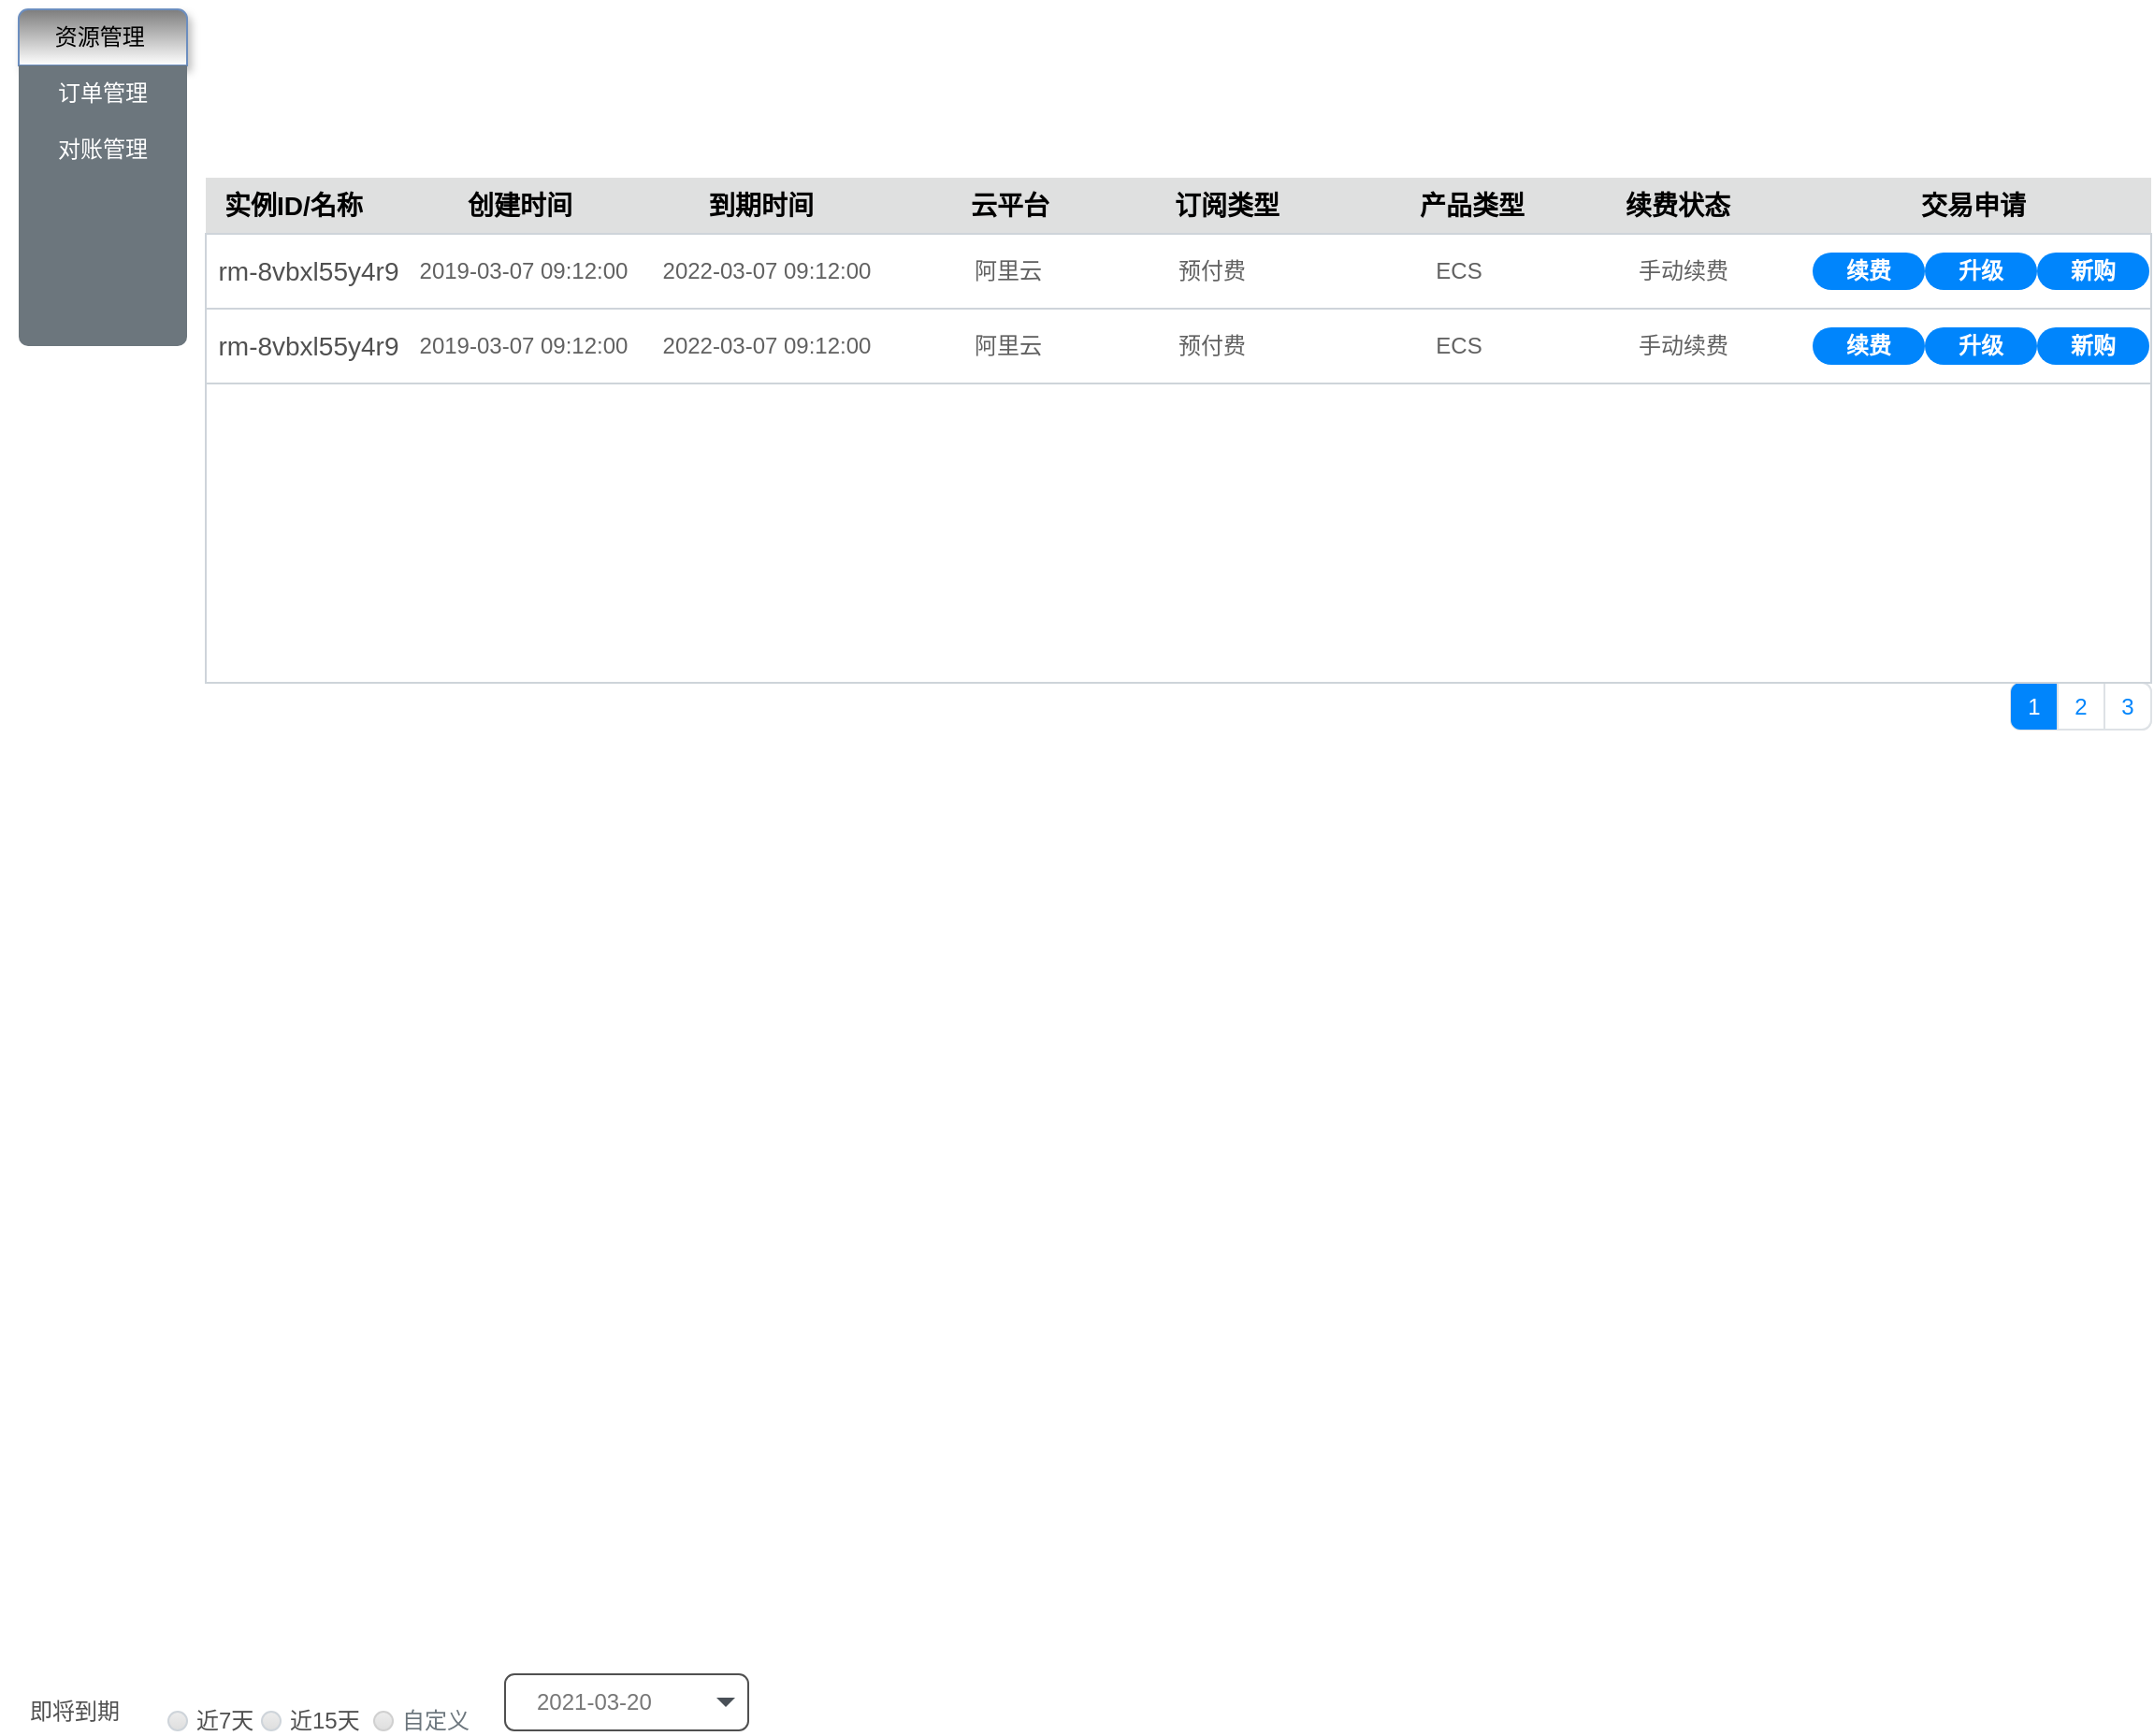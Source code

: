 <mxfile version="14.4.9" type="github">
  <diagram name="Page-1" id="5348f1db-0dfa-24cf-5d06-2057accb5106">
    <mxGraphModel dx="1422" dy="794" grid="1" gridSize="10" guides="1" tooltips="1" connect="1" arrows="1" fold="1" page="1" pageScale="1.5" pageWidth="826" pageHeight="1169" background="#ffffff" math="0" shadow="0">
      <root>
        <mxCell id="0" style=";html=1;" />
        <mxCell id="1" style=";html=1;" parent="0" />
        <mxCell id="TfYHMZdPJaH0tN1C7_BG-54" value="" style="html=1;shadow=0;dashed=0;shape=mxgraph.bootstrap.rrect;rSize=5;strokeColor=none;html=1;whiteSpace=wrap;fillColor=#6C767D;fontColor=#ffffff;" vertex="1" parent="1">
          <mxGeometry x="60" y="160" width="90" height="180" as="geometry" />
        </mxCell>
        <mxCell id="TfYHMZdPJaH0tN1C7_BG-55" value="&lt;font color=&quot;#000000&quot;&gt;资源管理&amp;nbsp;&lt;/font&gt;" style="strokeColor=#6c8ebf;html=1;shadow=1;dashed=0;shape=mxgraph.bootstrap.topButton;rSize=5;perimeter=none;whiteSpace=wrap;resizeWidth=1;labelBackgroundColor=none;fontColor=#FFFF00;labelBorderColor=none;sketch=0;fillColor=#7D7D7D;gradientColor=#ffffff;" vertex="1" parent="TfYHMZdPJaH0tN1C7_BG-54">
          <mxGeometry width="90" height="30" relative="1" as="geometry" />
        </mxCell>
        <mxCell id="TfYHMZdPJaH0tN1C7_BG-56" value="订单管理" style="strokeColor=inherit;fillColor=inherit;gradientColor=inherit;fontColor=inherit;html=1;shadow=0;dashed=0;perimeter=none;whiteSpace=wrap;resizeWidth=1;" vertex="1" parent="TfYHMZdPJaH0tN1C7_BG-54">
          <mxGeometry width="90" height="30" relative="1" as="geometry">
            <mxPoint y="30" as="offset" />
          </mxGeometry>
        </mxCell>
        <mxCell id="TfYHMZdPJaH0tN1C7_BG-57" value="对账管理" style="strokeColor=inherit;fillColor=inherit;gradientColor=inherit;fontColor=inherit;html=1;shadow=0;dashed=0;perimeter=none;whiteSpace=wrap;resizeWidth=1;" vertex="1" parent="TfYHMZdPJaH0tN1C7_BG-54">
          <mxGeometry width="90" height="30" relative="1" as="geometry">
            <mxPoint y="60" as="offset" />
          </mxGeometry>
        </mxCell>
        <mxCell id="TfYHMZdPJaH0tN1C7_BG-59" value="" style="strokeColor=inherit;fillColor=inherit;gradientColor=inherit;fontColor=inherit;html=1;shadow=0;dashed=0;perimeter=none;whiteSpace=wrap;resizeWidth=1;align=left;spacing=10;" vertex="1" parent="TfYHMZdPJaH0tN1C7_BG-54">
          <mxGeometry width="90" height="30" relative="1" as="geometry">
            <mxPoint y="120" as="offset" />
          </mxGeometry>
        </mxCell>
        <mxCell id="TfYHMZdPJaH0tN1C7_BG-66" value="实例ID/名称" style="rounded=0;whiteSpace=wrap;html=1;arcSize=50;strokeColor=none;strokeWidth=1;fontColor=#000000;whiteSpace=wrap;align=left;verticalAlign=middle;spacingLeft=0;fontStyle=1;fontSize=14;spacing=10;fillColor=#DFE0E0;" vertex="1" parent="1">
          <mxGeometry x="160" y="250" width="130" height="30" as="geometry" />
        </mxCell>
        <mxCell id="TfYHMZdPJaH0tN1C7_BG-69" value="产品类型" style="rounded=0;whiteSpace=wrap;html=1;arcSize=50;strokeColor=none;strokeWidth=1;fontColor=#000000;whiteSpace=wrap;align=left;verticalAlign=middle;spacingLeft=0;fontStyle=1;fontSize=14;spacing=10;fillColor=#DFE0E0;" vertex="1" parent="1">
          <mxGeometry x="799" y="250" width="110" height="30" as="geometry" />
        </mxCell>
        <mxCell id="TfYHMZdPJaH0tN1C7_BG-70" value="创建时间" style="rounded=0;whiteSpace=wrap;html=1;arcSize=50;strokeColor=none;strokeWidth=1;fontColor=#000000;whiteSpace=wrap;align=left;verticalAlign=middle;spacingLeft=0;fontStyle=1;fontSize=14;spacing=10;fillColor=#DFE0E0;" vertex="1" parent="1">
          <mxGeometry x="290" y="250" width="130" height="30" as="geometry" />
        </mxCell>
        <mxCell id="TfYHMZdPJaH0tN1C7_BG-71" value="订阅类型" style="rounded=0;whiteSpace=wrap;html=1;arcSize=50;strokeColor=none;strokeWidth=1;fontColor=#000000;whiteSpace=wrap;align=left;verticalAlign=middle;spacingLeft=0;fontStyle=1;fontSize=14;spacing=10;fillColor=#DFE0E0;" vertex="1" parent="1">
          <mxGeometry x="668" y="250" width="131" height="30" as="geometry" />
        </mxCell>
        <mxCell id="TfYHMZdPJaH0tN1C7_BG-72" value="云平台" style="rounded=0;whiteSpace=wrap;html=1;arcSize=50;strokeColor=none;strokeWidth=1;fontColor=#000000;whiteSpace=wrap;align=left;verticalAlign=middle;spacingLeft=0;fontStyle=1;fontSize=14;spacing=10;fillColor=#DFE0E0;" vertex="1" parent="1">
          <mxGeometry x="559" y="250" width="110" height="30" as="geometry" />
        </mxCell>
        <mxCell id="TfYHMZdPJaH0tN1C7_BG-73" value="到期时间" style="rounded=0;whiteSpace=wrap;html=1;arcSize=50;strokeColor=none;strokeWidth=1;fontColor=#000000;whiteSpace=wrap;align=left;verticalAlign=middle;spacingLeft=0;fontStyle=1;fontSize=14;spacing=10;fillColor=#DFE0E0;" vertex="1" parent="1">
          <mxGeometry x="419" y="250" width="140" height="30" as="geometry" />
        </mxCell>
        <mxCell id="TfYHMZdPJaH0tN1C7_BG-74" value="续费状态" style="rounded=0;whiteSpace=wrap;html=1;arcSize=50;strokeColor=none;strokeWidth=1;fontColor=#000000;whiteSpace=wrap;align=left;verticalAlign=middle;spacingLeft=0;fontStyle=1;fontSize=14;spacing=10;fillColor=#DFE0E0;" vertex="1" parent="1">
          <mxGeometry x="909" y="250" width="110" height="30" as="geometry" />
        </mxCell>
        <mxCell id="TfYHMZdPJaH0tN1C7_BG-103" value="交易申请" style="rounded=0;whiteSpace=wrap;html=1;arcSize=50;strokeColor=none;strokeWidth=1;fontColor=#000000;whiteSpace=wrap;align=center;verticalAlign=middle;spacingLeft=0;fontStyle=1;fontSize=14;spacing=10;fillColor=#DFE0E0;" vertex="1" parent="1">
          <mxGeometry x="1010" y="250" width="190" height="30" as="geometry" />
        </mxCell>
        <mxCell id="TfYHMZdPJaH0tN1C7_BG-107" value="" style="group" vertex="1" connectable="0" parent="1">
          <mxGeometry x="160" y="280" width="1040" height="40" as="geometry" />
        </mxCell>
        <mxCell id="TfYHMZdPJaH0tN1C7_BG-94" value="" style="rounded=0;whiteSpace=wrap;html=1;shadow=0;dashed=0;sketch=0;strokeColor=#CED4DA;strokeWidth=1;fillColor=#FFFFFF;fontSize=14;fontColor=#505050;align=left;" vertex="1" parent="TfYHMZdPJaH0tN1C7_BG-107">
          <mxGeometry width="1040" height="40" as="geometry" />
        </mxCell>
        <mxCell id="TfYHMZdPJaH0tN1C7_BG-96" value="rm-8vbxl55y4r9" style="text;strokeColor=none;fillColor=none;align=center;verticalAlign=middle;whiteSpace=wrap;rounded=0;shadow=0;dashed=0;sketch=0;fontSize=14;fontColor=#505050;" vertex="1" parent="TfYHMZdPJaH0tN1C7_BG-107">
          <mxGeometry y="10" width="110" height="20" as="geometry" />
        </mxCell>
        <mxCell id="TfYHMZdPJaH0tN1C7_BG-97" value="2019-03-07 09:12:00" style="text;strokeColor=none;fillColor=none;align=center;verticalAlign=middle;whiteSpace=wrap;rounded=0;shadow=0;dashed=0;sketch=0;fontSize=12;fontColor=#505050;spacing=2;textOpacity=90;" vertex="1" parent="TfYHMZdPJaH0tN1C7_BG-107">
          <mxGeometry x="90" y="10" width="160" height="20" as="geometry" />
        </mxCell>
        <mxCell id="TfYHMZdPJaH0tN1C7_BG-98" value="2022-03-07 09:12:00" style="text;strokeColor=none;fillColor=none;align=center;verticalAlign=middle;whiteSpace=wrap;rounded=0;shadow=0;dashed=0;sketch=0;fontSize=12;fontColor=#505050;spacing=2;textOpacity=90;" vertex="1" parent="TfYHMZdPJaH0tN1C7_BG-107">
          <mxGeometry x="220" y="10" width="160" height="20" as="geometry" />
        </mxCell>
        <mxCell id="TfYHMZdPJaH0tN1C7_BG-99" value="阿里云" style="text;strokeColor=none;fillColor=none;align=center;verticalAlign=middle;whiteSpace=wrap;rounded=0;shadow=0;dashed=0;sketch=0;fontSize=12;fontColor=#505050;spacing=2;textOpacity=90;" vertex="1" parent="TfYHMZdPJaH0tN1C7_BG-107">
          <mxGeometry x="399" y="10" width="60" height="20" as="geometry" />
        </mxCell>
        <mxCell id="TfYHMZdPJaH0tN1C7_BG-100" value="预付费" style="text;strokeColor=none;fillColor=none;align=center;verticalAlign=middle;whiteSpace=wrap;rounded=0;shadow=0;dashed=0;sketch=0;fontSize=12;fontColor=#505050;spacing=2;textOpacity=90;" vertex="1" parent="TfYHMZdPJaH0tN1C7_BG-107">
          <mxGeometry x="508" y="10" width="60" height="20" as="geometry" />
        </mxCell>
        <mxCell id="TfYHMZdPJaH0tN1C7_BG-101" value="ECS" style="text;strokeColor=none;fillColor=none;align=center;verticalAlign=middle;whiteSpace=wrap;rounded=0;shadow=0;dashed=0;sketch=0;fontSize=12;fontColor=#505050;spacing=2;textOpacity=90;" vertex="1" parent="TfYHMZdPJaH0tN1C7_BG-107">
          <mxGeometry x="640" y="10" width="60" height="20" as="geometry" />
        </mxCell>
        <mxCell id="TfYHMZdPJaH0tN1C7_BG-102" value="手动续费" style="text;strokeColor=none;fillColor=none;align=center;verticalAlign=middle;whiteSpace=wrap;rounded=0;shadow=0;dashed=0;sketch=0;fontSize=12;fontColor=#505050;spacing=2;textOpacity=90;" vertex="1" parent="TfYHMZdPJaH0tN1C7_BG-107">
          <mxGeometry x="760" y="10" width="60" height="20" as="geometry" />
        </mxCell>
        <mxCell id="TfYHMZdPJaH0tN1C7_BG-104" value="续费" style="rounded=1;whiteSpace=wrap;html=1;arcSize=50;strokeColor=none;strokeWidth=1;fillColor=#0085FC;fontColor=#FFFFFF;whiteSpace=wrap;align=center;verticalAlign=middle;spacingLeft=0;fontStyle=1;fontSize=12;spacing=10;shadow=0;dashed=0;sketch=0;" vertex="1" parent="TfYHMZdPJaH0tN1C7_BG-107">
          <mxGeometry x="859" y="10" width="60" height="20" as="geometry" />
        </mxCell>
        <mxCell id="TfYHMZdPJaH0tN1C7_BG-105" value="升级" style="rounded=1;whiteSpace=wrap;html=1;arcSize=50;strokeColor=none;strokeWidth=1;fillColor=#0085FC;fontColor=#FFFFFF;whiteSpace=wrap;align=center;verticalAlign=middle;spacingLeft=0;fontStyle=1;fontSize=12;spacing=10;shadow=0;dashed=0;sketch=0;" vertex="1" parent="TfYHMZdPJaH0tN1C7_BG-107">
          <mxGeometry x="919" y="10" width="60" height="20" as="geometry" />
        </mxCell>
        <mxCell id="TfYHMZdPJaH0tN1C7_BG-106" value="新购" style="rounded=1;whiteSpace=wrap;html=1;arcSize=50;strokeColor=none;strokeWidth=1;fillColor=#0085FC;fontColor=#FFFFFF;whiteSpace=wrap;align=center;verticalAlign=middle;spacingLeft=0;fontStyle=1;fontSize=12;spacing=10;shadow=0;dashed=0;sketch=0;" vertex="1" parent="TfYHMZdPJaH0tN1C7_BG-107">
          <mxGeometry x="979" y="10" width="60" height="20" as="geometry" />
        </mxCell>
        <mxCell id="TfYHMZdPJaH0tN1C7_BG-108" value="" style="group" vertex="1" connectable="0" parent="1">
          <mxGeometry x="160" y="320" width="1040" height="40" as="geometry" />
        </mxCell>
        <mxCell id="TfYHMZdPJaH0tN1C7_BG-109" value="" style="rounded=0;whiteSpace=wrap;html=1;shadow=0;dashed=0;sketch=0;strokeColor=#CED4DA;strokeWidth=1;fillColor=#FFFFFF;fontSize=14;fontColor=#505050;align=left;" vertex="1" parent="TfYHMZdPJaH0tN1C7_BG-108">
          <mxGeometry width="1040" height="40" as="geometry" />
        </mxCell>
        <mxCell id="TfYHMZdPJaH0tN1C7_BG-110" value="rm-8vbxl55y4r9" style="text;strokeColor=none;fillColor=none;align=center;verticalAlign=middle;whiteSpace=wrap;rounded=0;shadow=0;dashed=0;sketch=0;fontSize=14;fontColor=#505050;" vertex="1" parent="TfYHMZdPJaH0tN1C7_BG-108">
          <mxGeometry y="10" width="110" height="20" as="geometry" />
        </mxCell>
        <mxCell id="TfYHMZdPJaH0tN1C7_BG-111" value="2019-03-07 09:12:00" style="text;strokeColor=none;fillColor=none;align=center;verticalAlign=middle;whiteSpace=wrap;rounded=0;shadow=0;dashed=0;sketch=0;fontSize=12;fontColor=#505050;spacing=2;textOpacity=90;" vertex="1" parent="TfYHMZdPJaH0tN1C7_BG-108">
          <mxGeometry x="90" y="10" width="160" height="20" as="geometry" />
        </mxCell>
        <mxCell id="TfYHMZdPJaH0tN1C7_BG-112" value="2022-03-07 09:12:00" style="text;strokeColor=none;fillColor=none;align=center;verticalAlign=middle;whiteSpace=wrap;rounded=0;shadow=0;dashed=0;sketch=0;fontSize=12;fontColor=#505050;spacing=2;textOpacity=90;" vertex="1" parent="TfYHMZdPJaH0tN1C7_BG-108">
          <mxGeometry x="220" y="10" width="160" height="20" as="geometry" />
        </mxCell>
        <mxCell id="TfYHMZdPJaH0tN1C7_BG-113" value="阿里云" style="text;strokeColor=none;fillColor=none;align=center;verticalAlign=middle;whiteSpace=wrap;rounded=0;shadow=0;dashed=0;sketch=0;fontSize=12;fontColor=#505050;spacing=2;textOpacity=90;" vertex="1" parent="TfYHMZdPJaH0tN1C7_BG-108">
          <mxGeometry x="399" y="10" width="60" height="20" as="geometry" />
        </mxCell>
        <mxCell id="TfYHMZdPJaH0tN1C7_BG-114" value="预付费" style="text;strokeColor=none;fillColor=none;align=center;verticalAlign=middle;whiteSpace=wrap;rounded=0;shadow=0;dashed=0;sketch=0;fontSize=12;fontColor=#505050;spacing=2;textOpacity=90;" vertex="1" parent="TfYHMZdPJaH0tN1C7_BG-108">
          <mxGeometry x="508" y="10" width="60" height="20" as="geometry" />
        </mxCell>
        <mxCell id="TfYHMZdPJaH0tN1C7_BG-115" value="ECS" style="text;strokeColor=none;fillColor=none;align=center;verticalAlign=middle;whiteSpace=wrap;rounded=0;shadow=0;dashed=0;sketch=0;fontSize=12;fontColor=#505050;spacing=2;textOpacity=90;" vertex="1" parent="TfYHMZdPJaH0tN1C7_BG-108">
          <mxGeometry x="640" y="10" width="60" height="20" as="geometry" />
        </mxCell>
        <mxCell id="TfYHMZdPJaH0tN1C7_BG-116" value="手动续费" style="text;strokeColor=none;fillColor=none;align=center;verticalAlign=middle;whiteSpace=wrap;rounded=0;shadow=0;dashed=0;sketch=0;fontSize=12;fontColor=#505050;spacing=2;textOpacity=90;" vertex="1" parent="TfYHMZdPJaH0tN1C7_BG-108">
          <mxGeometry x="760" y="10" width="60" height="20" as="geometry" />
        </mxCell>
        <mxCell id="TfYHMZdPJaH0tN1C7_BG-117" value="续费" style="rounded=1;whiteSpace=wrap;html=1;arcSize=50;strokeColor=none;strokeWidth=1;fillColor=#0085FC;fontColor=#FFFFFF;whiteSpace=wrap;align=center;verticalAlign=middle;spacingLeft=0;fontStyle=1;fontSize=12;spacing=10;shadow=0;dashed=0;sketch=0;" vertex="1" parent="TfYHMZdPJaH0tN1C7_BG-108">
          <mxGeometry x="859" y="10" width="60" height="20" as="geometry" />
        </mxCell>
        <mxCell id="TfYHMZdPJaH0tN1C7_BG-118" value="升级" style="rounded=1;whiteSpace=wrap;html=1;arcSize=50;strokeColor=none;strokeWidth=1;fillColor=#0085FC;fontColor=#FFFFFF;whiteSpace=wrap;align=center;verticalAlign=middle;spacingLeft=0;fontStyle=1;fontSize=12;spacing=10;shadow=0;dashed=0;sketch=0;" vertex="1" parent="TfYHMZdPJaH0tN1C7_BG-108">
          <mxGeometry x="919" y="10" width="60" height="20" as="geometry" />
        </mxCell>
        <mxCell id="TfYHMZdPJaH0tN1C7_BG-119" value="新购" style="rounded=1;whiteSpace=wrap;html=1;arcSize=50;strokeColor=none;strokeWidth=1;fillColor=#0085FC;fontColor=#FFFFFF;whiteSpace=wrap;align=center;verticalAlign=middle;spacingLeft=0;fontStyle=1;fontSize=12;spacing=10;shadow=0;dashed=0;sketch=0;" vertex="1" parent="TfYHMZdPJaH0tN1C7_BG-108">
          <mxGeometry x="979" y="10" width="60" height="20" as="geometry" />
        </mxCell>
        <mxCell id="TfYHMZdPJaH0tN1C7_BG-121" value="" style="html=1;shadow=0;dashed=0;shape=mxgraph.bootstrap.rrect;rSize=5;strokeColor=#DEE2E6;html=1;whiteSpace=wrap;fillColor=#ffffff;fontColor=#0085FC;rounded=0;sketch=0;align=center;" vertex="1" parent="1">
          <mxGeometry x="1125" y="520" width="75" height="25" as="geometry" />
        </mxCell>
        <mxCell id="TfYHMZdPJaH0tN1C7_BG-122" value="1" style="strokeColor=inherit;fillColor=inherit;gradientColor=inherit;html=1;shadow=0;dashed=0;shape=mxgraph.bootstrap.leftButton;rSize=5;perimeter=none;whiteSpace=wrap;resizeHeight=1;fillColor=#0085FC;strokeColor=none;fontColor=#ffffff;fontSize=12;" vertex="1" parent="TfYHMZdPJaH0tN1C7_BG-121">
          <mxGeometry width="25" height="25" relative="1" as="geometry" />
        </mxCell>
        <mxCell id="TfYHMZdPJaH0tN1C7_BG-123" value="2" style="strokeColor=inherit;fillColor=inherit;gradientColor=inherit;fontColor=inherit;html=1;shadow=0;dashed=0;perimeter=none;whiteSpace=wrap;resizeHeight=1;fontSize=12;" vertex="1" parent="TfYHMZdPJaH0tN1C7_BG-121">
          <mxGeometry width="25" height="25" relative="1" as="geometry">
            <mxPoint x="25" as="offset" />
          </mxGeometry>
        </mxCell>
        <mxCell id="TfYHMZdPJaH0tN1C7_BG-124" value="3" style="strokeColor=inherit;fillColor=inherit;gradientColor=inherit;fontColor=inherit;html=1;shadow=0;dashed=0;shape=mxgraph.bootstrap.rightButton;rSize=5;perimeter=none;whiteSpace=wrap;resizeHeight=1;fontSize=12;" vertex="1" parent="TfYHMZdPJaH0tN1C7_BG-121">
          <mxGeometry x="1" width="25" height="25" relative="1" as="geometry">
            <mxPoint x="-25" as="offset" />
          </mxGeometry>
        </mxCell>
        <mxCell id="TfYHMZdPJaH0tN1C7_BG-120" value="" style="whiteSpace=wrap;html=1;rounded=0;shadow=0;dashed=0;sketch=0;strokeColor=#CED4DA;strokeWidth=1;fillColor=#FFFFFF;fontSize=12;fontColor=#505050;align=center;" vertex="1" parent="TfYHMZdPJaH0tN1C7_BG-121">
          <mxGeometry x="-965" y="-160" width="1040" height="160" as="geometry" />
        </mxCell>
        <mxCell id="TfYHMZdPJaH0tN1C7_BG-152" value="2021-03-20&amp;nbsp;" style="html=1;shadow=0;dashed=0;shape=mxgraph.bootstrap.rrect;rSize=5;strokeColor=#505050;strokeWidth=1;fillColor=#ffffff;fontColor=#777777;whiteSpace=wrap;align=left;verticalAlign=middle;fontStyle=0;fontSize=12;spacingRight=0;spacing=17;rounded=0;sketch=0;" vertex="1" parent="1">
          <mxGeometry x="320" y="1050" width="130" height="30" as="geometry" />
        </mxCell>
        <mxCell id="TfYHMZdPJaH0tN1C7_BG-153" value="" style="shape=triangle;direction=south;fillColor=#495057;strokeColor=none;perimeter=none;" vertex="1" parent="TfYHMZdPJaH0tN1C7_BG-152">
          <mxGeometry x="1" y="0.5" width="10" height="5" relative="1" as="geometry">
            <mxPoint x="-17" y="-2.5" as="offset" />
          </mxGeometry>
        </mxCell>
        <mxCell id="TfYHMZdPJaH0tN1C7_BG-162" value="" style="group" vertex="1" connectable="0" parent="1">
          <mxGeometry x="140" y="1070" width="120" height="10" as="geometry" />
        </mxCell>
        <mxCell id="TfYHMZdPJaH0tN1C7_BG-157" value="近7天" style="html=1;shadow=0;dashed=0;shape=mxgraph.bootstrap.radioButton2;labelPosition=right;verticalLabelPosition=middle;align=left;verticalAlign=middle;gradientColor=#DEDEDE;fillColor=#EDEDED;checked=0;spacing=5;checkedFill=#0085FC;checkedStroke=#ffffff;rounded=0;sketch=0;strokeColor=#CED4DA;strokeWidth=1;fontSize=12;fontColor=#505050;" vertex="1" parent="TfYHMZdPJaH0tN1C7_BG-162">
          <mxGeometry width="10" height="10" as="geometry" />
        </mxCell>
        <mxCell id="TfYHMZdPJaH0tN1C7_BG-158" value="近15天" style="html=1;shadow=0;dashed=0;shape=mxgraph.bootstrap.radioButton2;labelPosition=right;verticalLabelPosition=middle;align=left;verticalAlign=middle;gradientColor=#DEDEDE;fillColor=#EDEDED;checked=0;spacing=5;checkedFill=#0085FC;checkedStroke=#ffffff;rounded=0;sketch=0;strokeColor=#CED4DA;strokeWidth=1;fontSize=12;fontColor=#505050;" vertex="1" parent="TfYHMZdPJaH0tN1C7_BG-162">
          <mxGeometry x="50" width="10" height="10" as="geometry" />
        </mxCell>
        <mxCell id="TfYHMZdPJaH0tN1C7_BG-159" value="自定义" style="html=1;shadow=0;dashed=0;shape=mxgraph.bootstrap.radioButton2;labelPosition=right;verticalLabelPosition=middle;align=left;verticalAlign=middle;gradientColor=#DEDEDE;fillColor=#EDEDED;checked=0;strokeColor=#D0D0D0;spacing=5;fontColor=#6C767D;checkedFill=#0085FC;checkedStroke=#ffffff;rounded=0;sketch=0;" vertex="1" parent="TfYHMZdPJaH0tN1C7_BG-162">
          <mxGeometry x="110" width="10" height="10" as="geometry" />
        </mxCell>
        <mxCell id="TfYHMZdPJaH0tN1C7_BG-164" value="即将到期" style="text;html=1;strokeColor=none;fillColor=none;align=center;verticalAlign=middle;whiteSpace=wrap;rounded=0;shadow=0;dashed=0;sketch=0;fontSize=12;fontColor=#505050;" vertex="1" parent="1">
          <mxGeometry x="50" y="1060" width="80" height="20" as="geometry" />
        </mxCell>
      </root>
    </mxGraphModel>
  </diagram>
</mxfile>
